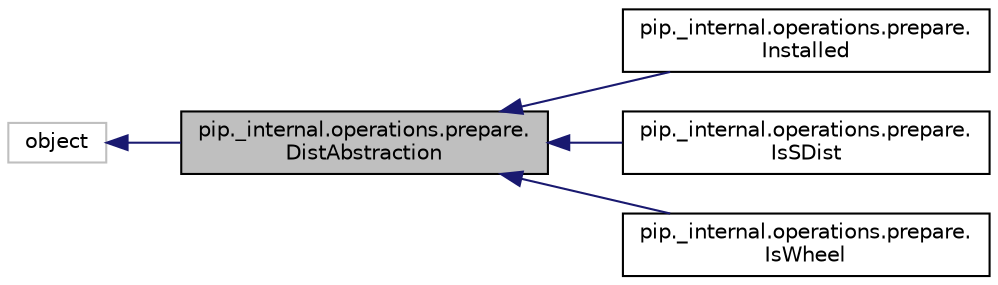 digraph "pip._internal.operations.prepare.DistAbstraction"
{
  edge [fontname="Helvetica",fontsize="10",labelfontname="Helvetica",labelfontsize="10"];
  node [fontname="Helvetica",fontsize="10",shape=record];
  rankdir="LR";
  Node0 [label="pip._internal.operations.prepare.\lDistAbstraction",height=0.2,width=0.4,color="black", fillcolor="grey75", style="filled", fontcolor="black"];
  Node1 -> Node0 [dir="back",color="midnightblue",fontsize="10",style="solid",fontname="Helvetica"];
  Node1 [label="object",height=0.2,width=0.4,color="grey75", fillcolor="white", style="filled"];
  Node0 -> Node2 [dir="back",color="midnightblue",fontsize="10",style="solid",fontname="Helvetica"];
  Node2 [label="pip._internal.operations.prepare.\lInstalled",height=0.2,width=0.4,color="black", fillcolor="white", style="filled",URL="$classpip_1_1__internal_1_1operations_1_1prepare_1_1_installed.html"];
  Node0 -> Node3 [dir="back",color="midnightblue",fontsize="10",style="solid",fontname="Helvetica"];
  Node3 [label="pip._internal.operations.prepare.\lIsSDist",height=0.2,width=0.4,color="black", fillcolor="white", style="filled",URL="$classpip_1_1__internal_1_1operations_1_1prepare_1_1_is_s_dist.html"];
  Node0 -> Node4 [dir="back",color="midnightblue",fontsize="10",style="solid",fontname="Helvetica"];
  Node4 [label="pip._internal.operations.prepare.\lIsWheel",height=0.2,width=0.4,color="black", fillcolor="white", style="filled",URL="$classpip_1_1__internal_1_1operations_1_1prepare_1_1_is_wheel.html"];
}
